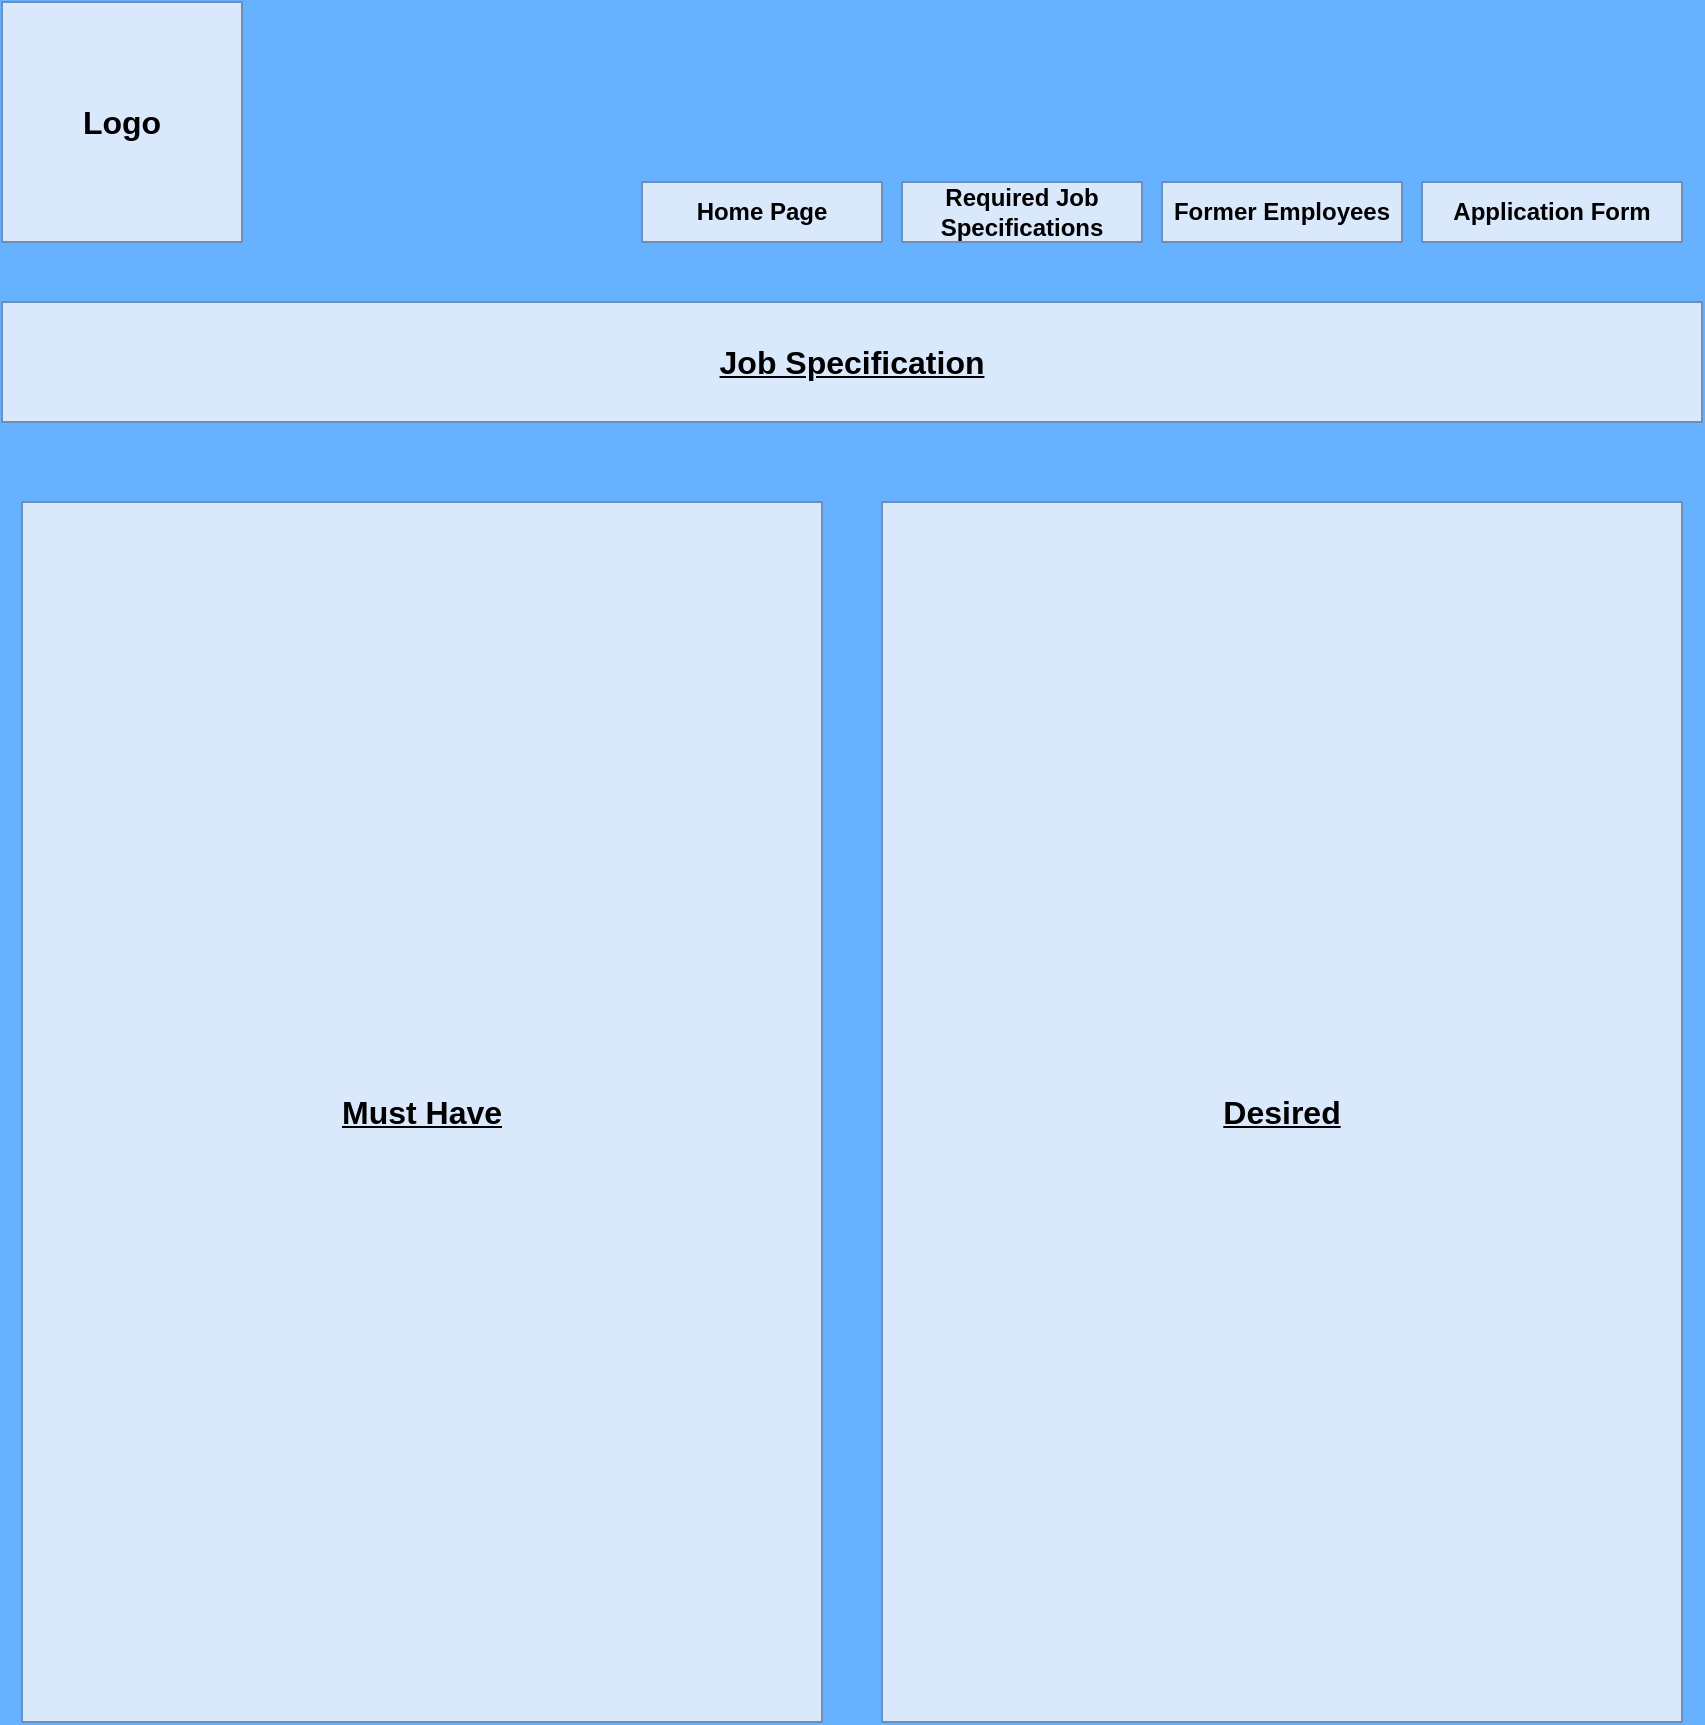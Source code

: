 <mxfile version="13.10.2" type="device"><diagram id="NIN-BbiaujIN7v5WLqqb" name="Page-1"><mxGraphModel dx="1422" dy="794" grid="1" gridSize="10" guides="1" tooltips="1" connect="1" arrows="1" fold="1" page="1" pageScale="1" pageWidth="850" pageHeight="1100" background="#66B2FF" math="0" shadow="0"><root><mxCell id="0"/><mxCell id="1" parent="0"/><mxCell id="QzK6OT2VFH9ouIyYoreR-1" value="Logo" style="rounded=0;whiteSpace=wrap;html=1;fillColor=#dae8fc;strokeColor=#6c8ebf;fontStyle=1;fontSize=16;" vertex="1" parent="1"><mxGeometry width="120" height="120" as="geometry"/></mxCell><mxCell id="QzK6OT2VFH9ouIyYoreR-2" value="Home Page" style="rounded=0;whiteSpace=wrap;html=1;fontSize=12;fontStyle=1;fillColor=#dae8fc;strokeColor=#6c8ebf;" vertex="1" parent="1"><mxGeometry x="320" y="90" width="120" height="30" as="geometry"/></mxCell><mxCell id="QzK6OT2VFH9ouIyYoreR-3" value="Required Job Specifications" style="rounded=0;whiteSpace=wrap;html=1;fillColor=#dae8fc;strokeColor=#6c8ebf;fontStyle=1" vertex="1" parent="1"><mxGeometry x="450" y="90" width="120" height="30" as="geometry"/></mxCell><mxCell id="QzK6OT2VFH9ouIyYoreR-4" value="Former Employees" style="rounded=0;whiteSpace=wrap;html=1;fillColor=#dae8fc;strokeColor=#6c8ebf;fontStyle=1" vertex="1" parent="1"><mxGeometry x="580" y="90" width="120" height="30" as="geometry"/></mxCell><mxCell id="QzK6OT2VFH9ouIyYoreR-5" value="Application Form" style="rounded=0;whiteSpace=wrap;html=1;fillColor=#dae8fc;strokeColor=#6c8ebf;fontStyle=1" vertex="1" parent="1"><mxGeometry x="710" y="90" width="130" height="30" as="geometry"/></mxCell><mxCell id="QzK6OT2VFH9ouIyYoreR-7" value="&lt;span style=&quot;font-size: 16px&quot;&gt;&lt;b&gt;Job Specification&lt;/b&gt;&lt;/span&gt;" style="rounded=0;whiteSpace=wrap;html=1;fillColor=#dae8fc;strokeColor=#6c8ebf;fontStyle=4" vertex="1" parent="1"><mxGeometry y="150" width="850" height="60" as="geometry"/></mxCell><mxCell id="QzK6OT2VFH9ouIyYoreR-9" value="&lt;span style=&quot;font-size: 16px&quot;&gt;&lt;b&gt;Desired&lt;/b&gt;&lt;/span&gt;" style="rounded=0;whiteSpace=wrap;html=1;fillColor=#dae8fc;strokeColor=#6c8ebf;fontStyle=4" vertex="1" parent="1"><mxGeometry x="440" y="250" width="400" height="610" as="geometry"/></mxCell><mxCell id="QzK6OT2VFH9ouIyYoreR-10" value="&lt;span style=&quot;font-size: 16px&quot;&gt;&lt;b&gt;Must Have&lt;/b&gt;&lt;/span&gt;" style="rounded=0;whiteSpace=wrap;html=1;fillColor=#dae8fc;strokeColor=#6c8ebf;fontStyle=4" vertex="1" parent="1"><mxGeometry x="10" y="250" width="400" height="610" as="geometry"/></mxCell></root></mxGraphModel></diagram></mxfile>